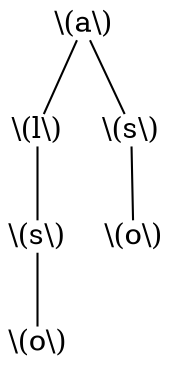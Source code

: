 graph {
	0 [label="\\(a\\)" shape=plain]
	1 [label="\\(l\\)" shape=plain]
	0 -- 1
	2 [label="\\(s\\)" shape=plain]
	1 -- 2
	3 [label="\\(o\\)" shape=plain]
	2 -- 3
	4 [label="\\(s\\)" shape=plain]
	0 -- 4
	5 [label="\\(o\\)" shape=plain]
	4 -- 5
}
